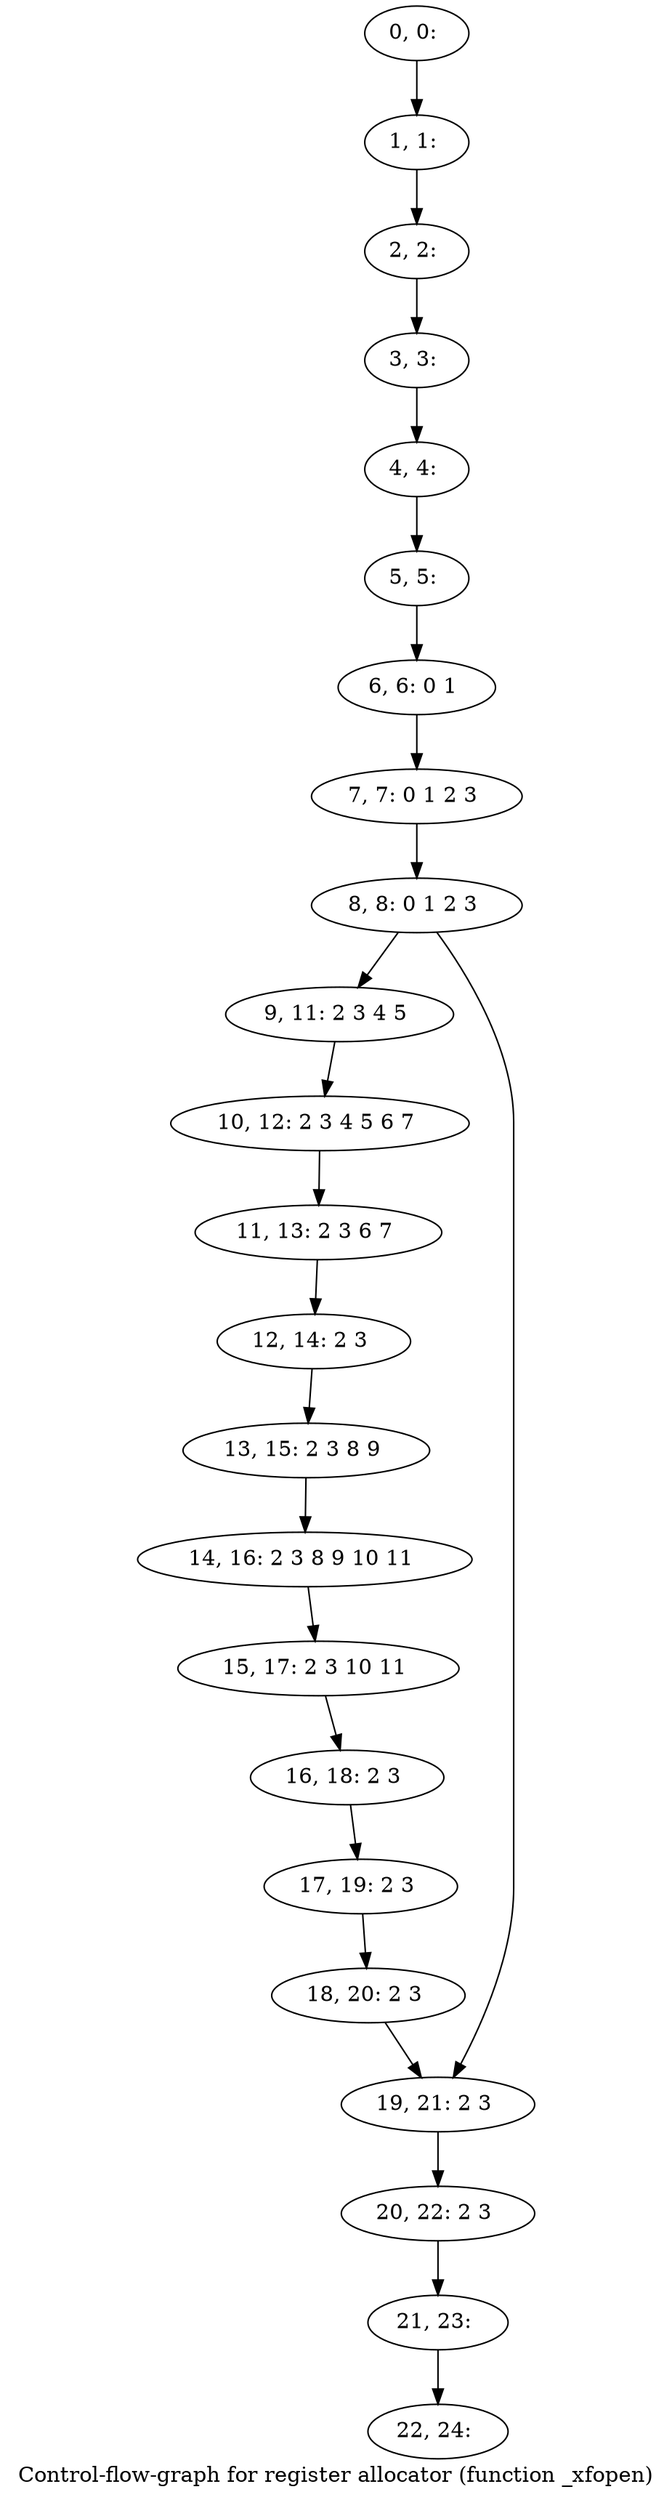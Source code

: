 digraph G {
graph [label="Control-flow-graph for register allocator (function _xfopen)"]
0[label="0, 0: "];
1[label="1, 1: "];
2[label="2, 2: "];
3[label="3, 3: "];
4[label="4, 4: "];
5[label="5, 5: "];
6[label="6, 6: 0 1 "];
7[label="7, 7: 0 1 2 3 "];
8[label="8, 8: 0 1 2 3 "];
9[label="9, 11: 2 3 4 5 "];
10[label="10, 12: 2 3 4 5 6 7 "];
11[label="11, 13: 2 3 6 7 "];
12[label="12, 14: 2 3 "];
13[label="13, 15: 2 3 8 9 "];
14[label="14, 16: 2 3 8 9 10 11 "];
15[label="15, 17: 2 3 10 11 "];
16[label="16, 18: 2 3 "];
17[label="17, 19: 2 3 "];
18[label="18, 20: 2 3 "];
19[label="19, 21: 2 3 "];
20[label="20, 22: 2 3 "];
21[label="21, 23: "];
22[label="22, 24: "];
0->1 ;
1->2 ;
2->3 ;
3->4 ;
4->5 ;
5->6 ;
6->7 ;
7->8 ;
8->9 ;
8->19 ;
9->10 ;
10->11 ;
11->12 ;
12->13 ;
13->14 ;
14->15 ;
15->16 ;
16->17 ;
17->18 ;
18->19 ;
19->20 ;
20->21 ;
21->22 ;
}
